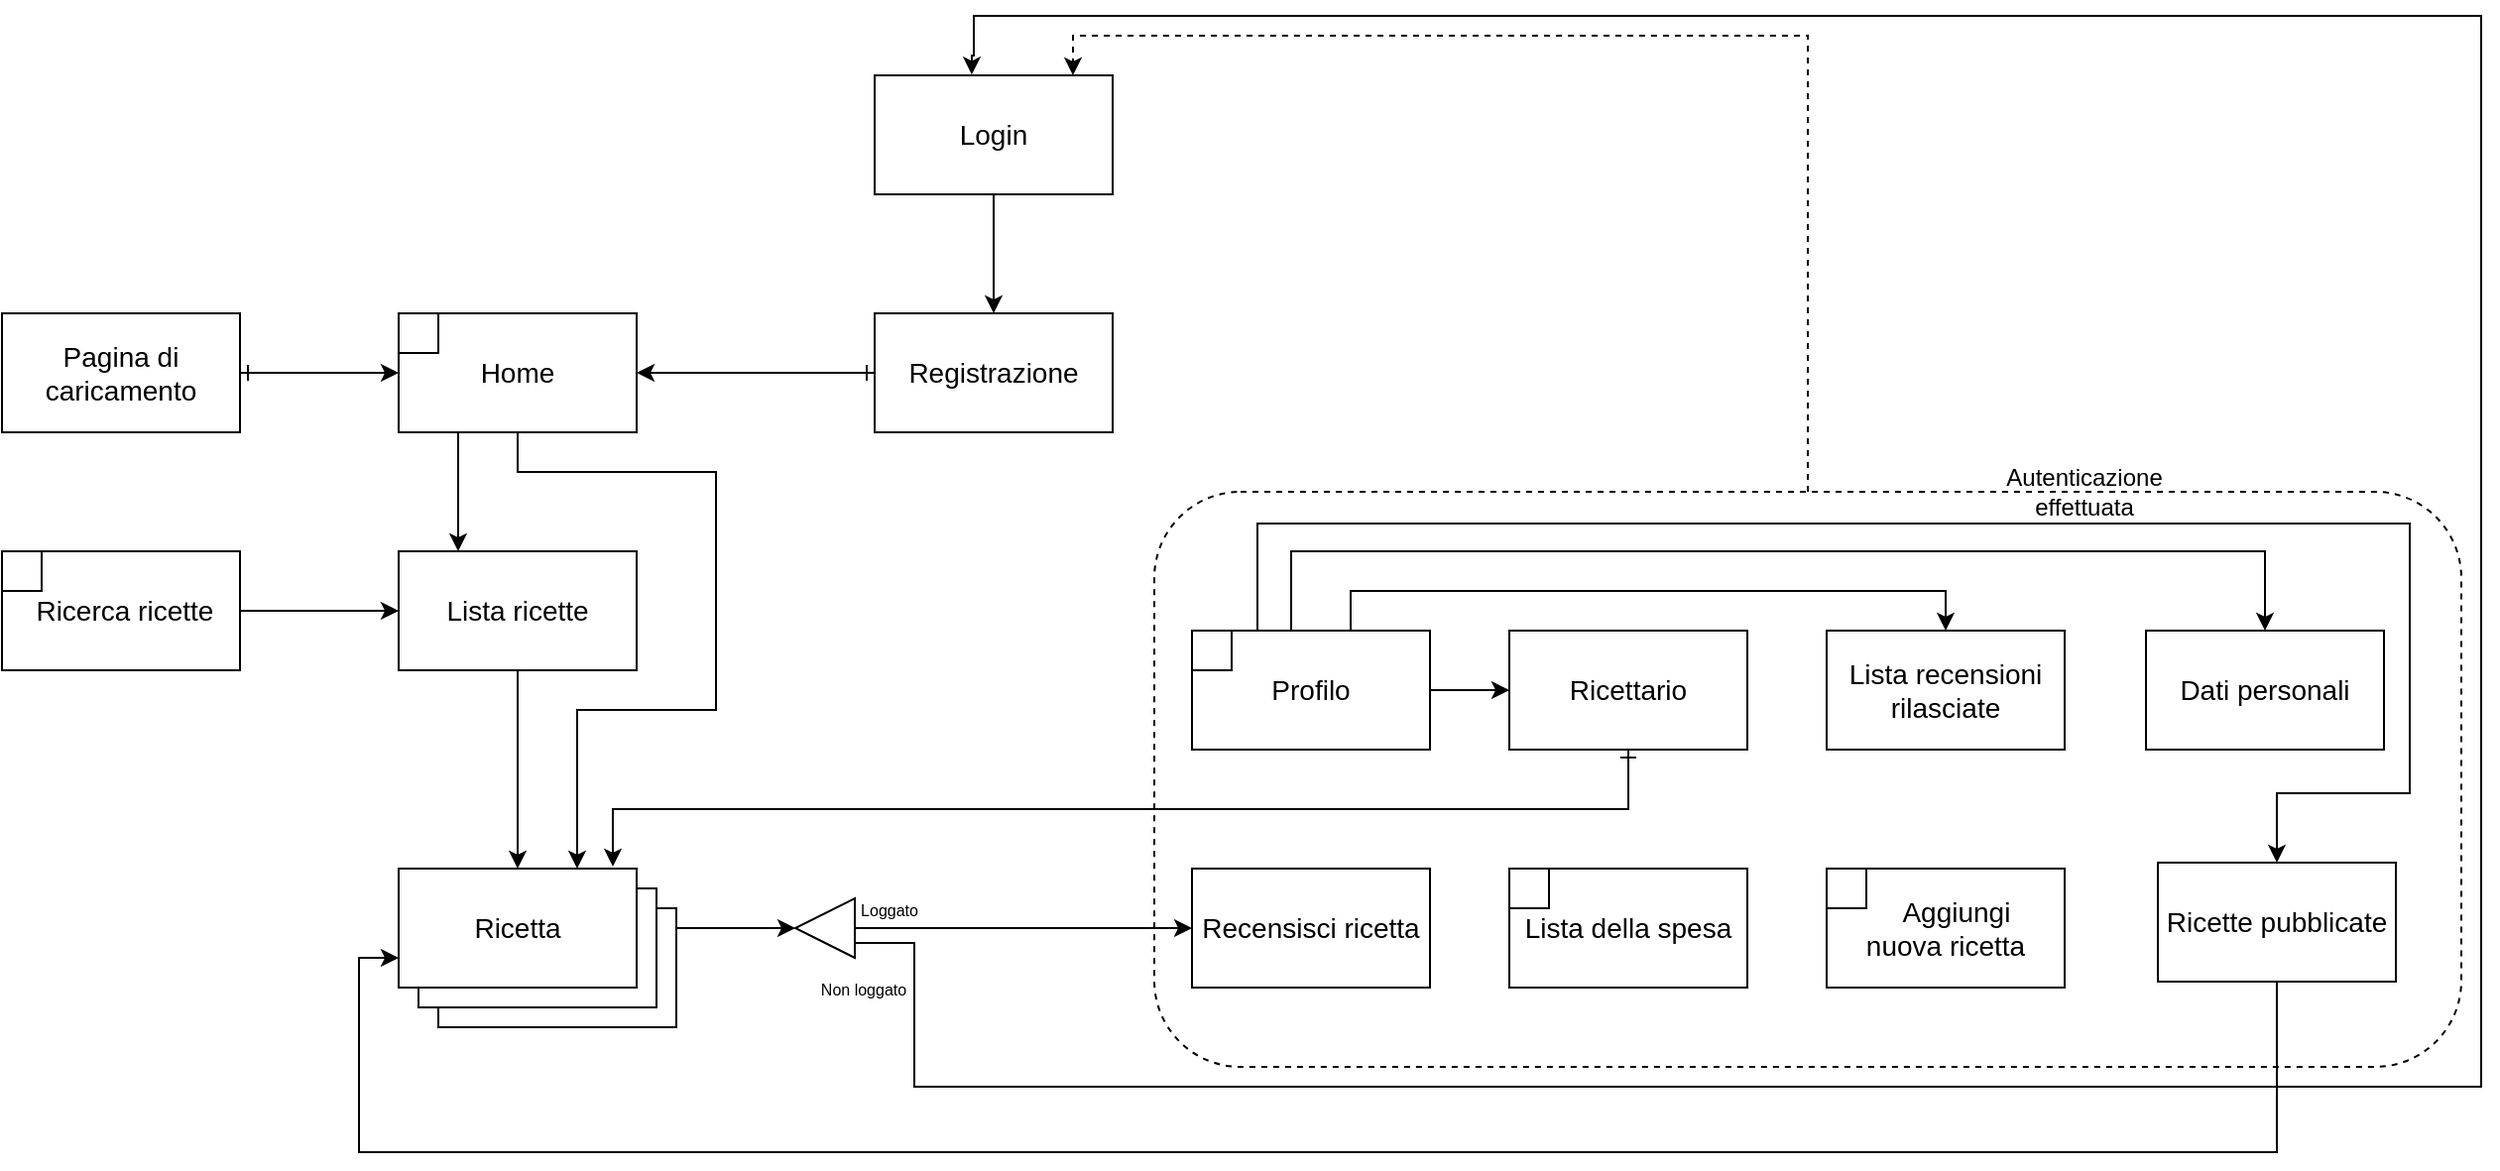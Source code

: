 <mxfile version="13.9.9" type="device"><diagram id="EiyuLTxPSx4IF6O7Q1J5" name="Pagina-1"><mxGraphModel dx="1086" dy="806" grid="0" gridSize="10" guides="1" tooltips="1" connect="1" arrows="1" fold="1" page="1" pageScale="1" pageWidth="827" pageHeight="1169" math="0" shadow="0"><root><mxCell id="0"/><mxCell id="1" parent="0"/><mxCell id="c2CpO7pcM75nZKzSVFza-47" value="" style="rounded=0;whiteSpace=wrap;html=1;" parent="1" vertex="1"><mxGeometry x="421" y="784" width="120" height="60" as="geometry"/></mxCell><mxCell id="c2CpO7pcM75nZKzSVFza-48" style="edgeStyle=orthogonalEdgeStyle;rounded=0;orthogonalLoop=1;jettySize=auto;html=1;entryX=1;entryY=0.5;entryDx=0;entryDy=0;startArrow=none;startFill=0;" parent="1" target="c2CpO7pcM75nZKzSVFza-8" edge="1"><mxGeometry relative="1" as="geometry"><mxPoint x="541" y="804" as="sourcePoint"/><Array as="points"><mxPoint x="541" y="794"/></Array></mxGeometry></mxCell><mxCell id="c2CpO7pcM75nZKzSVFza-46" value="" style="rounded=0;whiteSpace=wrap;html=1;" parent="1" vertex="1"><mxGeometry x="411" y="774" width="120" height="60" as="geometry"/></mxCell><mxCell id="c2CpO7pcM75nZKzSVFza-27" value="" style="rounded=1;whiteSpace=wrap;html=1;fillColor=none;dashed=1;" parent="1" vertex="1"><mxGeometry x="782" y="574" width="659" height="290" as="geometry"/></mxCell><mxCell id="c2CpO7pcM75nZKzSVFza-6" style="edgeStyle=orthogonalEdgeStyle;rounded=0;orthogonalLoop=1;jettySize=auto;html=1;entryX=0;entryY=0.5;entryDx=0;entryDy=0;startArrow=ERone;startFill=0;" parent="1" source="c2CpO7pcM75nZKzSVFza-1" target="c2CpO7pcM75nZKzSVFza-2" edge="1"><mxGeometry relative="1" as="geometry"/></mxCell><mxCell id="c2CpO7pcM75nZKzSVFza-1" value="&lt;font style=&quot;font-size: 14px&quot;&gt;Pagina di caricamento&lt;/font&gt;" style="rounded=0;whiteSpace=wrap;html=1;" parent="1" vertex="1"><mxGeometry x="201" y="484" width="120" height="60" as="geometry"/></mxCell><mxCell id="c2CpO7pcM75nZKzSVFza-44" style="edgeStyle=orthogonalEdgeStyle;rounded=0;orthogonalLoop=1;jettySize=auto;html=1;entryX=0.75;entryY=0;entryDx=0;entryDy=0;startArrow=none;startFill=0;exitX=0.5;exitY=1;exitDx=0;exitDy=0;" parent="1" source="c2CpO7pcM75nZKzSVFza-2" target="c2CpO7pcM75nZKzSVFza-7" edge="1"><mxGeometry relative="1" as="geometry"><Array as="points"><mxPoint x="461" y="564"/><mxPoint x="561" y="564"/><mxPoint x="561" y="684"/><mxPoint x="491" y="684"/></Array></mxGeometry></mxCell><mxCell id="ym8ub5-JnEb7hDblFVt0-1" style="edgeStyle=orthogonalEdgeStyle;rounded=0;orthogonalLoop=1;jettySize=auto;html=1;entryX=0.25;entryY=0;entryDx=0;entryDy=0;exitX=0.25;exitY=1;exitDx=0;exitDy=0;" edge="1" parent="1" source="c2CpO7pcM75nZKzSVFza-2" target="c2CpO7pcM75nZKzSVFza-4"><mxGeometry relative="1" as="geometry"><Array as="points"/></mxGeometry></mxCell><mxCell id="c2CpO7pcM75nZKzSVFza-2" value="&lt;font style=&quot;font-size: 14px&quot;&gt;Home&lt;/font&gt;" style="rounded=0;whiteSpace=wrap;html=1;" parent="1" vertex="1"><mxGeometry x="401" y="484" width="120" height="60" as="geometry"/></mxCell><mxCell id="c2CpO7pcM75nZKzSVFza-5" style="edgeStyle=orthogonalEdgeStyle;rounded=0;orthogonalLoop=1;jettySize=auto;html=1;entryX=0;entryY=0.5;entryDx=0;entryDy=0;" parent="1" source="c2CpO7pcM75nZKzSVFza-3" target="c2CpO7pcM75nZKzSVFza-4" edge="1"><mxGeometry relative="1" as="geometry"/></mxCell><mxCell id="c2CpO7pcM75nZKzSVFza-3" value="&lt;font style=&quot;font-size: 14px&quot;&gt;&amp;nbsp;Ricerca ricette&lt;/font&gt;" style="rounded=0;whiteSpace=wrap;html=1;" parent="1" vertex="1"><mxGeometry x="201" y="604" width="120" height="60" as="geometry"/></mxCell><mxCell id="c2CpO7pcM75nZKzSVFza-43" style="edgeStyle=orthogonalEdgeStyle;rounded=0;orthogonalLoop=1;jettySize=auto;html=1;entryX=0.5;entryY=0;entryDx=0;entryDy=0;startArrow=none;startFill=0;" parent="1" source="c2CpO7pcM75nZKzSVFza-4" target="c2CpO7pcM75nZKzSVFza-7" edge="1"><mxGeometry relative="1" as="geometry"/></mxCell><mxCell id="c2CpO7pcM75nZKzSVFza-4" value="&lt;font style=&quot;font-size: 14px&quot;&gt;Lista ricette&lt;/font&gt;" style="rounded=0;whiteSpace=wrap;html=1;" parent="1" vertex="1"><mxGeometry x="401" y="604" width="120" height="60" as="geometry"/></mxCell><mxCell id="c2CpO7pcM75nZKzSVFza-7" value="&lt;font style=&quot;font-size: 14px&quot;&gt;Ricetta&lt;/font&gt;" style="rounded=0;whiteSpace=wrap;html=1;" parent="1" vertex="1"><mxGeometry x="401" y="764" width="120" height="60" as="geometry"/></mxCell><mxCell id="c2CpO7pcM75nZKzSVFza-30" style="edgeStyle=orthogonalEdgeStyle;rounded=0;orthogonalLoop=1;jettySize=auto;html=1;entryX=0;entryY=0.5;entryDx=0;entryDy=0;startArrow=none;startFill=0;" parent="1" source="c2CpO7pcM75nZKzSVFza-8" target="c2CpO7pcM75nZKzSVFza-21" edge="1"><mxGeometry relative="1" as="geometry"><mxPoint x="701" y="779" as="targetPoint"/></mxGeometry></mxCell><mxCell id="c2CpO7pcM75nZKzSVFza-49" style="edgeStyle=orthogonalEdgeStyle;rounded=0;orthogonalLoop=1;jettySize=auto;html=1;entryX=0.408;entryY=-0.006;entryDx=0;entryDy=0;startArrow=none;startFill=0;exitX=0;exitY=0.25;exitDx=0;exitDy=0;entryPerimeter=0;" parent="1" source="c2CpO7pcM75nZKzSVFza-8" target="c2CpO7pcM75nZKzSVFza-12" edge="1"><mxGeometry relative="1" as="geometry"><Array as="points"><mxPoint x="661" y="802"/><mxPoint x="661" y="874"/><mxPoint x="1451" y="874"/><mxPoint x="1451" y="334"/><mxPoint x="691" y="334"/><mxPoint x="691" y="354"/><mxPoint x="690" y="354"/></Array></mxGeometry></mxCell><mxCell id="c2CpO7pcM75nZKzSVFza-8" value="" style="triangle;whiteSpace=wrap;html=1;rotation=-180;" parent="1" vertex="1"><mxGeometry x="601" y="779" width="30" height="30" as="geometry"/></mxCell><mxCell id="c2CpO7pcM75nZKzSVFza-14" style="edgeStyle=orthogonalEdgeStyle;rounded=0;orthogonalLoop=1;jettySize=auto;html=1;entryX=1;entryY=0.5;entryDx=0;entryDy=0;startArrow=ERone;startFill=0;" parent="1" source="c2CpO7pcM75nZKzSVFza-11" target="c2CpO7pcM75nZKzSVFza-2" edge="1"><mxGeometry relative="1" as="geometry"/></mxCell><mxCell id="c2CpO7pcM75nZKzSVFza-11" value="&lt;font style=&quot;font-size: 14px&quot;&gt;Registrazione&lt;/font&gt;" style="rounded=0;whiteSpace=wrap;html=1;" parent="1" vertex="1"><mxGeometry x="641" y="484" width="120" height="60" as="geometry"/></mxCell><mxCell id="c2CpO7pcM75nZKzSVFza-13" style="edgeStyle=orthogonalEdgeStyle;rounded=0;orthogonalLoop=1;jettySize=auto;html=1;entryX=0.5;entryY=0;entryDx=0;entryDy=0;startArrow=none;startFill=0;" parent="1" source="c2CpO7pcM75nZKzSVFza-12" target="c2CpO7pcM75nZKzSVFza-11" edge="1"><mxGeometry relative="1" as="geometry"/></mxCell><mxCell id="c2CpO7pcM75nZKzSVFza-12" value="&lt;font style=&quot;font-size: 14px&quot;&gt;Login&lt;/font&gt;" style="rounded=0;whiteSpace=wrap;html=1;" parent="1" vertex="1"><mxGeometry x="641" y="364" width="120" height="60" as="geometry"/></mxCell><mxCell id="c2CpO7pcM75nZKzSVFza-35" style="edgeStyle=orthogonalEdgeStyle;rounded=0;orthogonalLoop=1;jettySize=auto;html=1;entryX=0;entryY=0.5;entryDx=0;entryDy=0;startArrow=none;startFill=0;" parent="1" source="c2CpO7pcM75nZKzSVFza-17" target="c2CpO7pcM75nZKzSVFza-24" edge="1"><mxGeometry relative="1" as="geometry"/></mxCell><mxCell id="c2CpO7pcM75nZKzSVFza-36" style="edgeStyle=orthogonalEdgeStyle;rounded=0;orthogonalLoop=1;jettySize=auto;html=1;entryX=0.5;entryY=0;entryDx=0;entryDy=0;startArrow=none;startFill=0;" parent="1" source="c2CpO7pcM75nZKzSVFza-17" target="c2CpO7pcM75nZKzSVFza-25" edge="1"><mxGeometry relative="1" as="geometry"><Array as="points"><mxPoint x="881" y="624"/><mxPoint x="1181" y="624"/></Array></mxGeometry></mxCell><mxCell id="c2CpO7pcM75nZKzSVFza-37" style="edgeStyle=orthogonalEdgeStyle;rounded=0;orthogonalLoop=1;jettySize=auto;html=1;entryX=0.5;entryY=0;entryDx=0;entryDy=0;startArrow=none;startFill=0;" parent="1" source="c2CpO7pcM75nZKzSVFza-17" target="c2CpO7pcM75nZKzSVFza-18" edge="1"><mxGeometry relative="1" as="geometry"><Array as="points"><mxPoint x="851" y="604"/><mxPoint x="1342" y="604"/></Array></mxGeometry></mxCell><mxCell id="g7HbYrnqzyRzxf7XBbIH-6" style="edgeStyle=orthogonalEdgeStyle;rounded=0;orthogonalLoop=1;jettySize=auto;html=1;entryX=0.5;entryY=0;entryDx=0;entryDy=0;" parent="1" source="c2CpO7pcM75nZKzSVFza-17" target="g7HbYrnqzyRzxf7XBbIH-5" edge="1"><mxGeometry relative="1" as="geometry"><Array as="points"><mxPoint x="834" y="590"/><mxPoint x="1415" y="590"/><mxPoint x="1415" y="726"/><mxPoint x="1348" y="726"/></Array></mxGeometry></mxCell><mxCell id="c2CpO7pcM75nZKzSVFza-17" value="&lt;font style=&quot;font-size: 14px&quot;&gt;Profilo&lt;/font&gt;" style="rounded=0;whiteSpace=wrap;html=1;" parent="1" vertex="1"><mxGeometry x="801" y="644" width="120" height="60" as="geometry"/></mxCell><mxCell id="c2CpO7pcM75nZKzSVFza-18" value="&lt;font style=&quot;font-size: 14px&quot;&gt;Dati personali&lt;/font&gt;" style="rounded=0;whiteSpace=wrap;html=1;" parent="1" vertex="1"><mxGeometry x="1282" y="644" width="120" height="60" as="geometry"/></mxCell><mxCell id="c2CpO7pcM75nZKzSVFza-19" value="&lt;font style=&quot;font-size: 14px&quot;&gt;Lista della spesa&lt;/font&gt;" style="rounded=0;whiteSpace=wrap;html=1;" parent="1" vertex="1"><mxGeometry x="961" y="764" width="120" height="60" as="geometry"/></mxCell><mxCell id="c2CpO7pcM75nZKzSVFza-21" value="&lt;font style=&quot;font-size: 14px&quot;&gt;Recensisci ricetta&lt;/font&gt;" style="rounded=0;whiteSpace=wrap;html=1;" parent="1" vertex="1"><mxGeometry x="801" y="764" width="120" height="60" as="geometry"/></mxCell><mxCell id="c2CpO7pcM75nZKzSVFza-22" value="&lt;font style=&quot;font-size: 14px&quot;&gt;&amp;nbsp; &amp;nbsp; Aggiungi&amp;nbsp; &amp;nbsp;nuova ricetta&amp;nbsp;&lt;/font&gt;" style="rounded=0;whiteSpace=wrap;html=1;" parent="1" vertex="1"><mxGeometry x="1121" y="764" width="120" height="60" as="geometry"/></mxCell><mxCell id="c2CpO7pcM75nZKzSVFza-51" style="edgeStyle=orthogonalEdgeStyle;rounded=0;orthogonalLoop=1;jettySize=auto;html=1;entryX=0.9;entryY=-0.017;entryDx=0;entryDy=0;entryPerimeter=0;startArrow=ERone;startFill=0;" parent="1" source="c2CpO7pcM75nZKzSVFza-24" target="c2CpO7pcM75nZKzSVFza-7" edge="1"><mxGeometry relative="1" as="geometry"><Array as="points"><mxPoint x="1021" y="734"/><mxPoint x="509" y="734"/></Array></mxGeometry></mxCell><mxCell id="c2CpO7pcM75nZKzSVFza-24" value="&lt;font style=&quot;font-size: 14px&quot;&gt;Ricettario&lt;/font&gt;" style="rounded=0;whiteSpace=wrap;html=1;" parent="1" vertex="1"><mxGeometry x="961" y="644" width="120" height="60" as="geometry"/></mxCell><mxCell id="c2CpO7pcM75nZKzSVFza-25" value="&lt;font style=&quot;font-size: 14px&quot;&gt;Lista recensioni rilasciate&lt;/font&gt;" style="rounded=0;whiteSpace=wrap;html=1;" parent="1" vertex="1"><mxGeometry x="1121" y="644" width="120" height="60" as="geometry"/></mxCell><mxCell id="c2CpO7pcM75nZKzSVFza-28" style="edgeStyle=orthogonalEdgeStyle;rounded=0;orthogonalLoop=1;jettySize=auto;html=1;startArrow=none;startFill=0;dashed=1;" parent="1" source="c2CpO7pcM75nZKzSVFza-27" target="c2CpO7pcM75nZKzSVFza-12" edge="1"><mxGeometry relative="1" as="geometry"><Array as="points"><mxPoint x="1111" y="344"/><mxPoint x="741" y="344"/></Array></mxGeometry></mxCell><mxCell id="c2CpO7pcM75nZKzSVFza-38" value="" style="rounded=0;whiteSpace=wrap;html=1;fillColor=#ffffff;" parent="1" vertex="1"><mxGeometry x="801" y="644" width="20" height="20" as="geometry"/></mxCell><mxCell id="c2CpO7pcM75nZKzSVFza-39" value="" style="rounded=0;whiteSpace=wrap;html=1;fillColor=#ffffff;" parent="1" vertex="1"><mxGeometry x="1121" y="764" width="20" height="20" as="geometry"/></mxCell><mxCell id="c2CpO7pcM75nZKzSVFza-40" value="" style="rounded=0;whiteSpace=wrap;html=1;fillColor=#ffffff;" parent="1" vertex="1"><mxGeometry x="961" y="764" width="20" height="20" as="geometry"/></mxCell><mxCell id="c2CpO7pcM75nZKzSVFza-41" value="" style="rounded=0;whiteSpace=wrap;html=1;fillColor=#ffffff;" parent="1" vertex="1"><mxGeometry x="401" y="484" width="20" height="20" as="geometry"/></mxCell><mxCell id="c2CpO7pcM75nZKzSVFza-42" value="" style="rounded=0;whiteSpace=wrap;html=1;fillColor=#ffffff;" parent="1" vertex="1"><mxGeometry x="201" y="604" width="20" height="20" as="geometry"/></mxCell><mxCell id="g7HbYrnqzyRzxf7XBbIH-1" value="&lt;font style=&quot;font-size: 8px&quot;&gt;Non loggato&lt;/font&gt;" style="text;html=1;align=center;verticalAlign=middle;resizable=0;points=[];autosize=1;" parent="1" vertex="1"><mxGeometry x="605" y="814" width="60" height="20" as="geometry"/></mxCell><mxCell id="g7HbYrnqzyRzxf7XBbIH-2" value="&lt;font style=&quot;font-size: 8px&quot;&gt;Loggato&lt;/font&gt;" style="text;html=1;align=center;verticalAlign=middle;resizable=0;points=[];autosize=1;" parent="1" vertex="1"><mxGeometry x="628" y="774" width="40" height="20" as="geometry"/></mxCell><mxCell id="g7HbYrnqzyRzxf7XBbIH-3" value="Autenticazione effettuata" style="text;html=1;strokeColor=none;fillColor=none;align=center;verticalAlign=middle;whiteSpace=wrap;rounded=0;" parent="1" vertex="1"><mxGeometry x="1231" y="564" width="40" height="20" as="geometry"/></mxCell><mxCell id="g7HbYrnqzyRzxf7XBbIH-7" style="edgeStyle=orthogonalEdgeStyle;rounded=0;orthogonalLoop=1;jettySize=auto;html=1;entryX=0;entryY=0.75;entryDx=0;entryDy=0;" parent="1" source="g7HbYrnqzyRzxf7XBbIH-5" target="c2CpO7pcM75nZKzSVFza-7" edge="1"><mxGeometry relative="1" as="geometry"><Array as="points"><mxPoint x="1348" y="907"/><mxPoint x="381" y="907"/><mxPoint x="381" y="809"/></Array></mxGeometry></mxCell><mxCell id="g7HbYrnqzyRzxf7XBbIH-5" value="&lt;font style=&quot;font-size: 14px&quot;&gt;Ricette pubblicate&lt;/font&gt;" style="rounded=0;whiteSpace=wrap;html=1;" parent="1" vertex="1"><mxGeometry x="1288" y="761" width="120" height="60" as="geometry"/></mxCell></root></mxGraphModel></diagram></mxfile>
